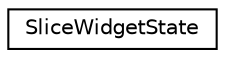 digraph "Graphical Class Hierarchy"
{
  edge [fontname="Helvetica",fontsize="10",labelfontname="Helvetica",labelfontsize="10"];
  node [fontname="Helvetica",fontsize="10",shape=record];
  rankdir="LR";
  Node0 [label="SliceWidgetState",height=0.2,width=0.4,color="black", fillcolor="white", style="filled",URL="$struct_slice_widget_state.html"];
}
